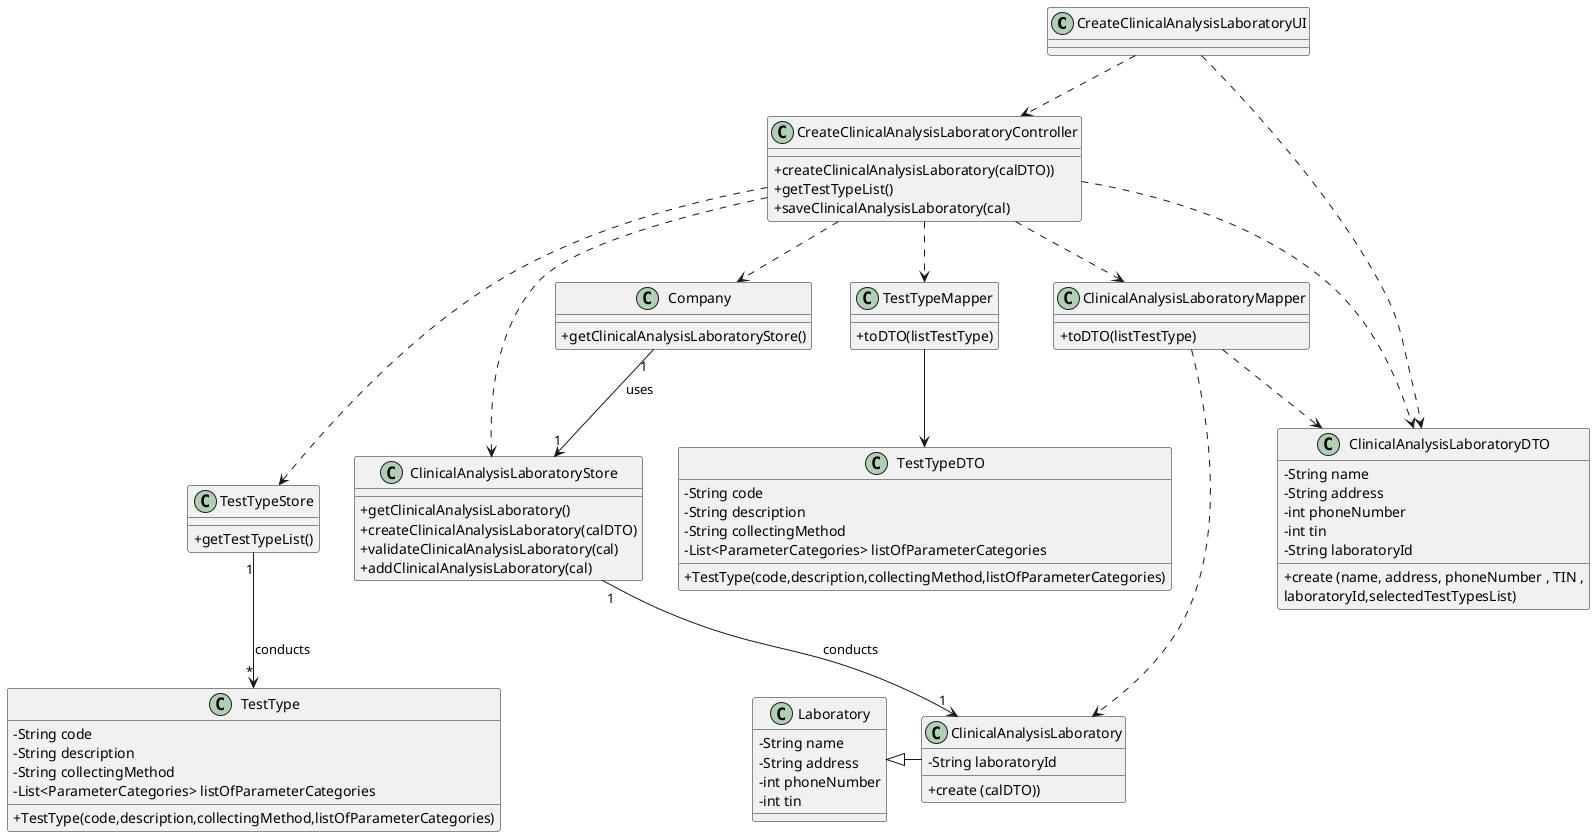 @startuml
skinparam classAttributeIconSize 0

class CreateClinicalAnalysisLaboratoryUI{
}

class CreateClinicalAnalysisLaboratoryController{
  +createClinicalAnalysisLaboratory(calDTO))
  +getTestTypeList()
  +saveClinicalAnalysisLaboratory(cal)
}

class Company{
  +getClinicalAnalysisLaboratoryStore()
}


class ClinicalAnalysisLaboratory {
  -String laboratoryId
  +create (calDTO))


}

class Laboratory {
  -String name
  -String address
  -int phoneNumber
  -int tin

}

class TestTypeStore{
+getTestTypeList()
}

class ClinicalAnalysisLaboratoryStore{
  +getClinicalAnalysisLaboratory()
  +createClinicalAnalysisLaboratory(calDTO)
  +validateClinicalAnalysisLaboratory(cal)
  +addClinicalAnalysisLaboratory(cal)
}

class ClinicalAnalysisLaboratoryMapper {
   +toDTO(listTestType)
}

class TestTypeMapper {
   +toDTO(listTestType)
}


class ClinicalAnalysisLaboratoryDTO {
  -String name
  -String address
  -int phoneNumber
  -int tin
  -String laboratoryId
  +create (name, address, phoneNumber , TIN ,\nlaboratoryId,selectedTestTypesList)
}

class TestType{
  -String code
  -String description
  -String collectingMethod
  -List<ParameterCategories> listOfParameterCategories
  +TestType(code,description,collectingMethod,listOfParameterCategories)
}

class TestTypeDTO{
  -String code
  -String description
  -String collectingMethod
  -List<ParameterCategories> listOfParameterCategories
  +TestType(code,description,collectingMethod,listOfParameterCategories)
}






CreateClinicalAnalysisLaboratoryUI ..> CreateClinicalAnalysisLaboratoryController
CreateClinicalAnalysisLaboratoryUI ..> ClinicalAnalysisLaboratoryDTO
CreateClinicalAnalysisLaboratoryController ..> ClinicalAnalysisLaboratoryDTO
CreateClinicalAnalysisLaboratoryController ..> Company
CreateClinicalAnalysisLaboratoryController ...> TestTypeStore
CreateClinicalAnalysisLaboratoryController ..> ClinicalAnalysisLaboratoryMapper
CreateClinicalAnalysisLaboratoryController ..> ClinicalAnalysisLaboratoryStore
CreateClinicalAnalysisLaboratoryController ..> TestTypeMapper
ClinicalAnalysisLaboratoryStore"1" --> "1" ClinicalAnalysisLaboratory : conducts
Laboratory  <|- ClinicalAnalysisLaboratory
ClinicalAnalysisLaboratoryMapper ..> ClinicalAnalysisLaboratoryDTO
ClinicalAnalysisLaboratoryMapper ...> ClinicalAnalysisLaboratory
Company "1" --> "1" ClinicalAnalysisLaboratoryStore : uses
TestTypeStore "1" --> "*" TestType : conducts
TestTypeMapper --> TestTypeDTO
@enduml